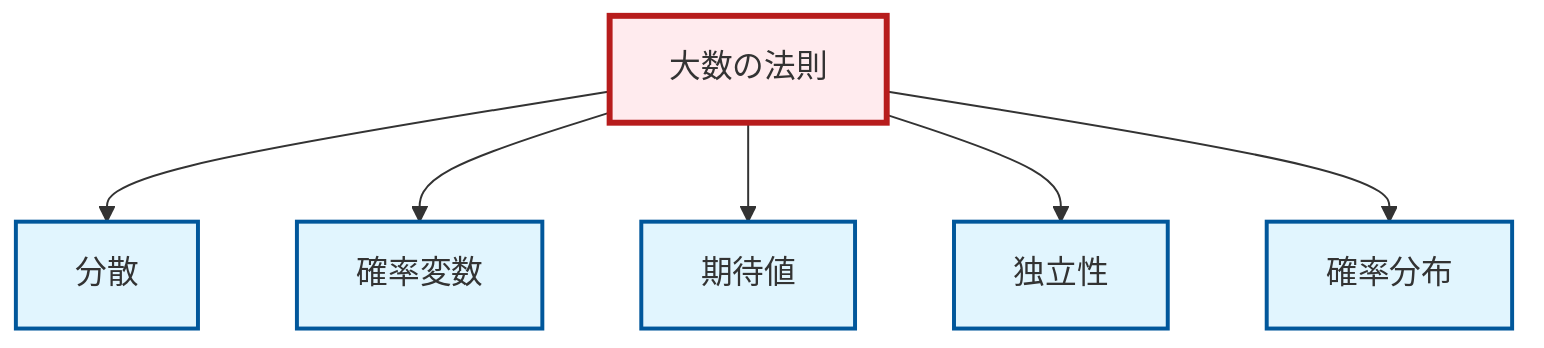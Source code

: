 graph TD
    classDef definition fill:#e1f5fe,stroke:#01579b,stroke-width:2px
    classDef theorem fill:#f3e5f5,stroke:#4a148c,stroke-width:2px
    classDef axiom fill:#fff3e0,stroke:#e65100,stroke-width:2px
    classDef example fill:#e8f5e9,stroke:#1b5e20,stroke-width:2px
    classDef current fill:#ffebee,stroke:#b71c1c,stroke-width:3px
    def-variance["分散"]:::definition
    thm-law-of-large-numbers["大数の法則"]:::theorem
    def-expectation["期待値"]:::definition
    def-independence["独立性"]:::definition
    def-random-variable["確率変数"]:::definition
    def-probability-distribution["確率分布"]:::definition
    thm-law-of-large-numbers --> def-variance
    thm-law-of-large-numbers --> def-random-variable
    thm-law-of-large-numbers --> def-expectation
    thm-law-of-large-numbers --> def-independence
    thm-law-of-large-numbers --> def-probability-distribution
    class thm-law-of-large-numbers current